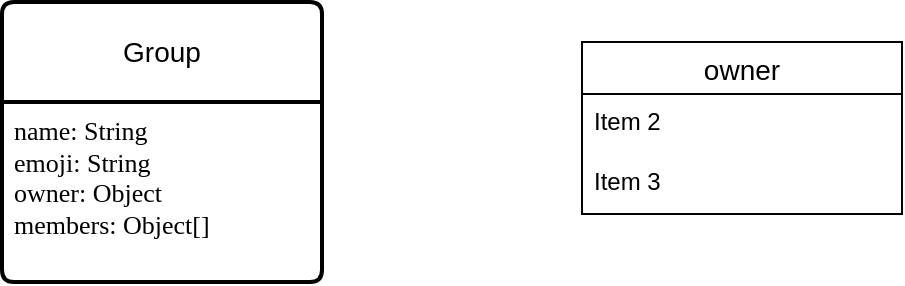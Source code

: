 <mxfile version="22.1.18" type="github">
  <diagram name="Page-1" id="E2e8UK9USBXzSFR0XxvL">
    <mxGraphModel dx="1434" dy="910" grid="1" gridSize="10" guides="1" tooltips="1" connect="1" arrows="1" fold="1" page="1" pageScale="1" pageWidth="827" pageHeight="1169" math="0" shadow="0">
      <root>
        <mxCell id="0" />
        <mxCell id="1" parent="0" />
        <mxCell id="QZBpqfVKkdBwkF0B8BKG-6" value="Group" style="swimlane;childLayout=stackLayout;horizontal=1;startSize=50;horizontalStack=0;rounded=1;fontSize=14;fontStyle=0;strokeWidth=2;resizeParent=0;resizeLast=1;shadow=0;dashed=0;align=center;arcSize=4;whiteSpace=wrap;html=1;" parent="1" vertex="1">
          <mxGeometry x="140" y="320" width="160" height="140" as="geometry" />
        </mxCell>
        <mxCell id="QZBpqfVKkdBwkF0B8BKG-7" value="&lt;div style=&quot;font-size: 13px;&quot;&gt;name: String&lt;br&gt;&lt;/div&gt;&lt;div style=&quot;font-size: 13px;&quot;&gt;emoji: String&lt;br&gt;&lt;/div&gt;&lt;div style=&quot;font-size: 13px;&quot;&gt;owner: Object&lt;br&gt;&lt;/div&gt;&lt;div style=&quot;font-size: 13px;&quot;&gt;members: Object[]&lt;br style=&quot;font-size: 13px;&quot;&gt;&lt;/div&gt;" style="align=left;strokeColor=none;fillColor=none;spacingLeft=4;fontSize=13;verticalAlign=top;resizable=0;rotatable=0;part=1;html=1;fontFamily=Garamond;" parent="QZBpqfVKkdBwkF0B8BKG-6" vertex="1">
          <mxGeometry y="50" width="160" height="90" as="geometry" />
        </mxCell>
        <mxCell id="QZBpqfVKkdBwkF0B8BKG-8" value="owner" style="swimlane;fontStyle=0;childLayout=stackLayout;horizontal=1;startSize=26;horizontalStack=0;resizeParent=1;resizeParentMax=0;resizeLast=0;collapsible=1;marginBottom=0;align=center;fontSize=14;" parent="1" vertex="1">
          <mxGeometry x="430" y="340" width="160" height="86" as="geometry" />
        </mxCell>
        <mxCell id="QZBpqfVKkdBwkF0B8BKG-10" value="Item 2" style="text;strokeColor=none;fillColor=none;spacingLeft=4;spacingRight=4;overflow=hidden;rotatable=0;points=[[0,0.5],[1,0.5]];portConstraint=eastwest;fontSize=12;whiteSpace=wrap;html=1;" parent="QZBpqfVKkdBwkF0B8BKG-8" vertex="1">
          <mxGeometry y="26" width="160" height="30" as="geometry" />
        </mxCell>
        <mxCell id="QZBpqfVKkdBwkF0B8BKG-11" value="Item 3" style="text;strokeColor=none;fillColor=none;spacingLeft=4;spacingRight=4;overflow=hidden;rotatable=0;points=[[0,0.5],[1,0.5]];portConstraint=eastwest;fontSize=12;whiteSpace=wrap;html=1;" parent="QZBpqfVKkdBwkF0B8BKG-8" vertex="1">
          <mxGeometry y="56" width="160" height="30" as="geometry" />
        </mxCell>
      </root>
    </mxGraphModel>
  </diagram>
</mxfile>
